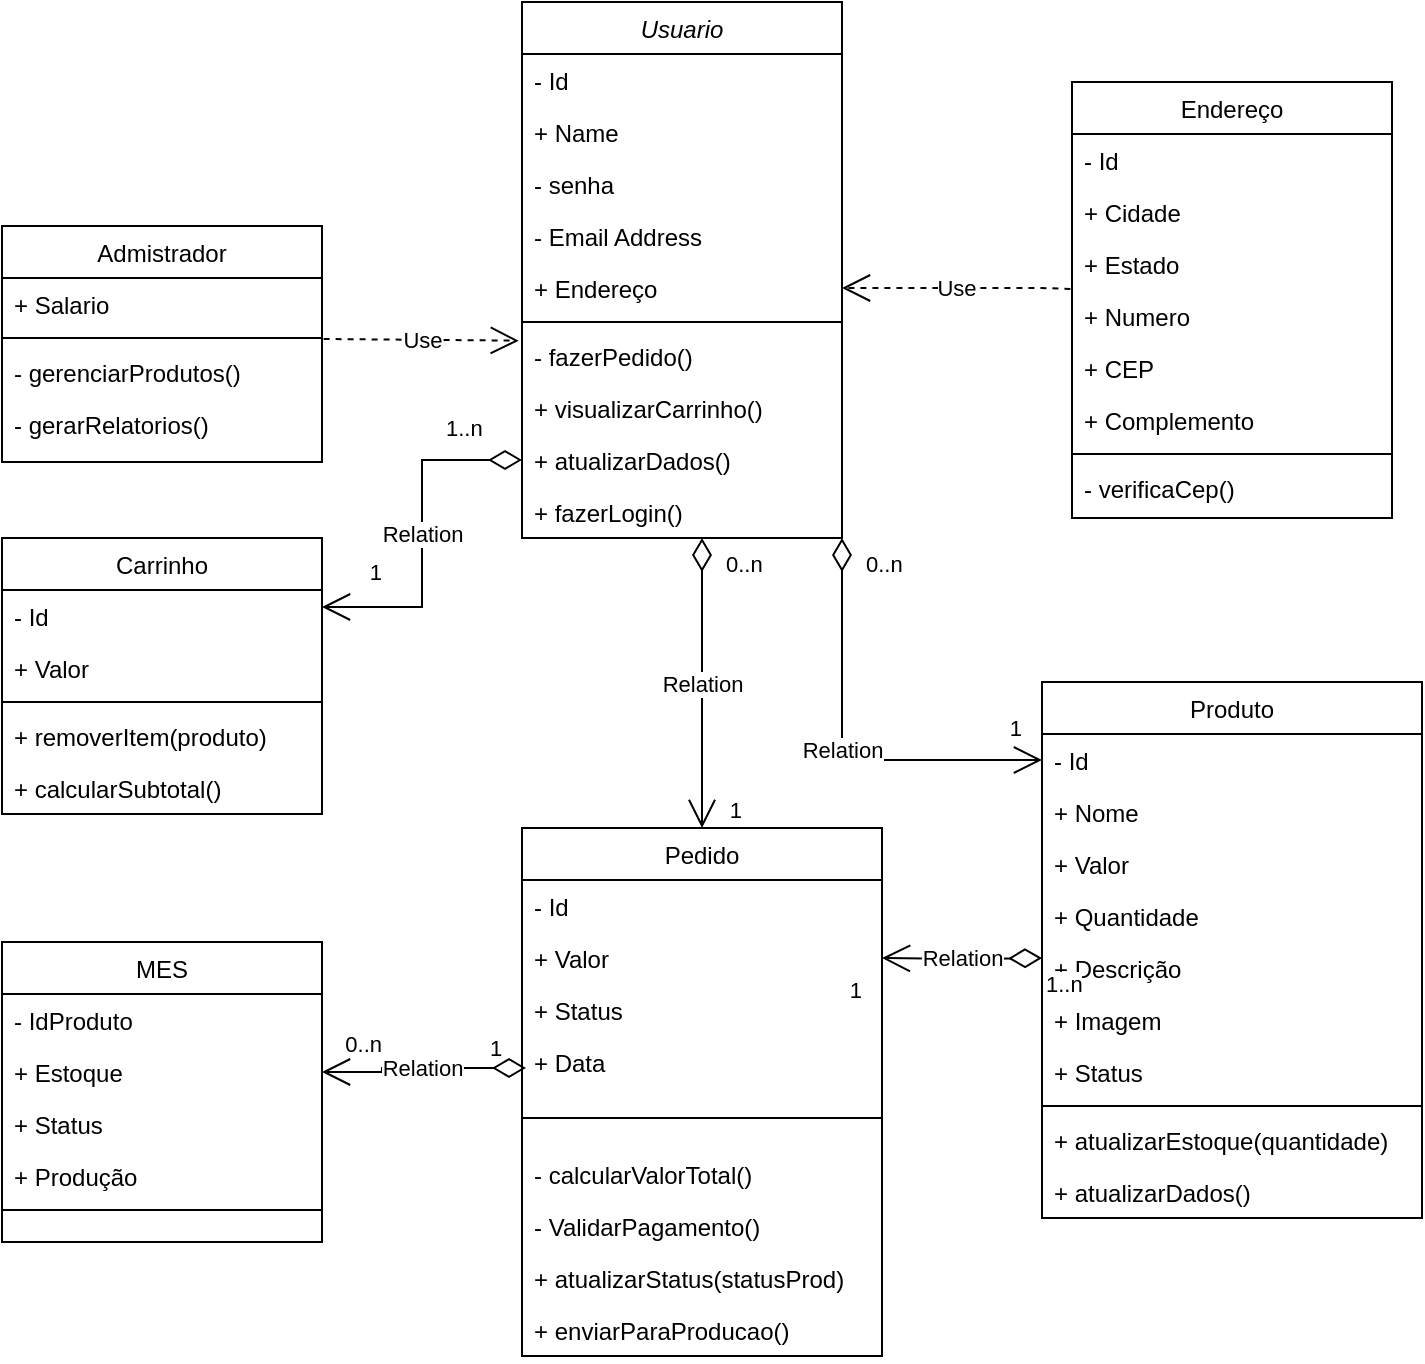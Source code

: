 <mxfile version="28.2.3">
  <diagram name="Page-1" id="QN42O1dajfM062Ggao7D">
    <mxGraphModel dx="2015" dy="654" grid="1" gridSize="10" guides="1" tooltips="1" connect="1" arrows="1" fold="1" page="1" pageScale="1" pageWidth="827" pageHeight="1169" math="0" shadow="0">
      <root>
        <mxCell id="0" />
        <mxCell id="1" parent="0" />
        <mxCell id="Cg_36E5Ox_EKI302Rjeo-1" value="Usuario" style="swimlane;fontStyle=2;align=center;verticalAlign=top;childLayout=stackLayout;horizontal=1;startSize=26;horizontalStack=0;resizeParent=1;resizeLast=0;collapsible=1;marginBottom=0;rounded=0;shadow=0;strokeWidth=1;" parent="1" vertex="1">
          <mxGeometry x="-520" y="20" width="160" height="268" as="geometry">
            <mxRectangle x="230" y="140" width="160" height="26" as="alternateBounds" />
          </mxGeometry>
        </mxCell>
        <mxCell id="adGPQmQ8nAiYl6YlBTTS-1" value="- Id" style="text;align=left;verticalAlign=top;spacingLeft=4;spacingRight=4;overflow=hidden;rotatable=0;points=[[0,0.5],[1,0.5]];portConstraint=eastwest;rounded=0;shadow=0;html=0;" parent="Cg_36E5Ox_EKI302Rjeo-1" vertex="1">
          <mxGeometry y="26" width="160" height="26" as="geometry" />
        </mxCell>
        <mxCell id="Cg_36E5Ox_EKI302Rjeo-2" value="+ Name" style="text;align=left;verticalAlign=top;spacingLeft=4;spacingRight=4;overflow=hidden;rotatable=0;points=[[0,0.5],[1,0.5]];portConstraint=eastwest;" parent="Cg_36E5Ox_EKI302Rjeo-1" vertex="1">
          <mxGeometry y="52" width="160" height="26" as="geometry" />
        </mxCell>
        <mxCell id="Cg_36E5Ox_EKI302Rjeo-3" value="- senha" style="text;align=left;verticalAlign=top;spacingLeft=4;spacingRight=4;overflow=hidden;rotatable=0;points=[[0,0.5],[1,0.5]];portConstraint=eastwest;rounded=0;shadow=0;html=0;" parent="Cg_36E5Ox_EKI302Rjeo-1" vertex="1">
          <mxGeometry y="78" width="160" height="26" as="geometry" />
        </mxCell>
        <mxCell id="Cg_36E5Ox_EKI302Rjeo-4" value="- Email Address" style="text;align=left;verticalAlign=top;spacingLeft=4;spacingRight=4;overflow=hidden;rotatable=0;points=[[0,0.5],[1,0.5]];portConstraint=eastwest;rounded=0;shadow=0;html=0;" parent="Cg_36E5Ox_EKI302Rjeo-1" vertex="1">
          <mxGeometry y="104" width="160" height="26" as="geometry" />
        </mxCell>
        <mxCell id="adGPQmQ8nAiYl6YlBTTS-2" value="+ Endereço" style="text;align=left;verticalAlign=top;spacingLeft=4;spacingRight=4;overflow=hidden;rotatable=0;points=[[0,0.5],[1,0.5]];portConstraint=eastwest;rounded=0;shadow=0;html=0;" parent="Cg_36E5Ox_EKI302Rjeo-1" vertex="1">
          <mxGeometry y="130" width="160" height="26" as="geometry" />
        </mxCell>
        <mxCell id="Cg_36E5Ox_EKI302Rjeo-5" value="" style="line;html=1;strokeWidth=1;align=left;verticalAlign=middle;spacingTop=-1;spacingLeft=3;spacingRight=3;rotatable=0;labelPosition=right;points=[];portConstraint=eastwest;" parent="Cg_36E5Ox_EKI302Rjeo-1" vertex="1">
          <mxGeometry y="156" width="160" height="8" as="geometry" />
        </mxCell>
        <mxCell id="Cg_36E5Ox_EKI302Rjeo-6" value="- fazerPedido()" style="text;align=left;verticalAlign=top;spacingLeft=4;spacingRight=4;overflow=hidden;rotatable=0;points=[[0,0.5],[1,0.5]];portConstraint=eastwest;" parent="Cg_36E5Ox_EKI302Rjeo-1" vertex="1">
          <mxGeometry y="164" width="160" height="26" as="geometry" />
        </mxCell>
        <mxCell id="xKiWs514_R8PKGlK2kfR-3" value="+ visualizarCarrinho()" style="text;align=left;verticalAlign=top;spacingLeft=4;spacingRight=4;overflow=hidden;rotatable=0;points=[[0,0.5],[1,0.5]];portConstraint=eastwest;" parent="Cg_36E5Ox_EKI302Rjeo-1" vertex="1">
          <mxGeometry y="190" width="160" height="26" as="geometry" />
        </mxCell>
        <mxCell id="xKiWs514_R8PKGlK2kfR-2" value="+ atualizarDados()" style="text;align=left;verticalAlign=top;spacingLeft=4;spacingRight=4;overflow=hidden;rotatable=0;points=[[0,0.5],[1,0.5]];portConstraint=eastwest;" parent="Cg_36E5Ox_EKI302Rjeo-1" vertex="1">
          <mxGeometry y="216" width="160" height="26" as="geometry" />
        </mxCell>
        <mxCell id="xKiWs514_R8PKGlK2kfR-1" value="+ fazerLogin()" style="text;align=left;verticalAlign=top;spacingLeft=4;spacingRight=4;overflow=hidden;rotatable=0;points=[[0,0.5],[1,0.5]];portConstraint=eastwest;" parent="Cg_36E5Ox_EKI302Rjeo-1" vertex="1">
          <mxGeometry y="242" width="160" height="26" as="geometry" />
        </mxCell>
        <mxCell id="Cg_36E5Ox_EKI302Rjeo-7" value="Endereço" style="swimlane;fontStyle=0;align=center;verticalAlign=top;childLayout=stackLayout;horizontal=1;startSize=26;horizontalStack=0;resizeParent=1;resizeLast=0;collapsible=1;marginBottom=0;rounded=0;shadow=0;strokeWidth=1;" parent="1" vertex="1">
          <mxGeometry x="-245" y="60" width="160" height="218" as="geometry">
            <mxRectangle x="130" y="380" width="160" height="26" as="alternateBounds" />
          </mxGeometry>
        </mxCell>
        <mxCell id="adGPQmQ8nAiYl6YlBTTS-43" value="- Id" style="text;align=left;verticalAlign=top;spacingLeft=4;spacingRight=4;overflow=hidden;rotatable=0;points=[[0,0.5],[1,0.5]];portConstraint=eastwest;rounded=0;shadow=0;html=0;" parent="Cg_36E5Ox_EKI302Rjeo-7" vertex="1">
          <mxGeometry y="26" width="160" height="26" as="geometry" />
        </mxCell>
        <mxCell id="adGPQmQ8nAiYl6YlBTTS-45" value="+ Cidade" style="text;align=left;verticalAlign=top;spacingLeft=4;spacingRight=4;overflow=hidden;rotatable=0;points=[[0,0.5],[1,0.5]];portConstraint=eastwest;rounded=0;shadow=0;html=0;" parent="Cg_36E5Ox_EKI302Rjeo-7" vertex="1">
          <mxGeometry y="52" width="160" height="26" as="geometry" />
        </mxCell>
        <mxCell id="adGPQmQ8nAiYl6YlBTTS-46" value="+ Estado" style="text;align=left;verticalAlign=top;spacingLeft=4;spacingRight=4;overflow=hidden;rotatable=0;points=[[0,0.5],[1,0.5]];portConstraint=eastwest;rounded=0;shadow=0;html=0;" parent="Cg_36E5Ox_EKI302Rjeo-7" vertex="1">
          <mxGeometry y="78" width="160" height="26" as="geometry" />
        </mxCell>
        <mxCell id="Cg_36E5Ox_EKI302Rjeo-9" value="+ Numero" style="text;align=left;verticalAlign=top;spacingLeft=4;spacingRight=4;overflow=hidden;rotatable=0;points=[[0,0.5],[1,0.5]];portConstraint=eastwest;rounded=0;shadow=0;html=0;" parent="Cg_36E5Ox_EKI302Rjeo-7" vertex="1">
          <mxGeometry y="104" width="160" height="26" as="geometry" />
        </mxCell>
        <mxCell id="Cg_36E5Ox_EKI302Rjeo-8" value="+ CEP" style="text;align=left;verticalAlign=top;spacingLeft=4;spacingRight=4;overflow=hidden;rotatable=0;points=[[0,0.5],[1,0.5]];portConstraint=eastwest;" parent="Cg_36E5Ox_EKI302Rjeo-7" vertex="1">
          <mxGeometry y="130" width="160" height="26" as="geometry" />
        </mxCell>
        <mxCell id="adGPQmQ8nAiYl6YlBTTS-44" value="+ Complemento" style="text;align=left;verticalAlign=top;spacingLeft=4;spacingRight=4;overflow=hidden;rotatable=0;points=[[0,0.5],[1,0.5]];portConstraint=eastwest;rounded=0;shadow=0;html=0;" parent="Cg_36E5Ox_EKI302Rjeo-7" vertex="1">
          <mxGeometry y="156" width="160" height="26" as="geometry" />
        </mxCell>
        <mxCell id="Cg_36E5Ox_EKI302Rjeo-10" value="" style="line;html=1;strokeWidth=1;align=left;verticalAlign=middle;spacingTop=-1;spacingLeft=3;spacingRight=3;rotatable=0;labelPosition=right;points=[];portConstraint=eastwest;" parent="Cg_36E5Ox_EKI302Rjeo-7" vertex="1">
          <mxGeometry y="182" width="160" height="8" as="geometry" />
        </mxCell>
        <mxCell id="Cg_36E5Ox_EKI302Rjeo-11" value="- verificaCep()" style="text;align=left;verticalAlign=top;spacingLeft=4;spacingRight=4;overflow=hidden;rotatable=0;points=[[0,0.5],[1,0.5]];portConstraint=eastwest;fontStyle=0" parent="Cg_36E5Ox_EKI302Rjeo-7" vertex="1">
          <mxGeometry y="190" width="160" height="26" as="geometry" />
        </mxCell>
        <mxCell id="Cg_36E5Ox_EKI302Rjeo-14" value="Admistrador" style="swimlane;fontStyle=0;align=center;verticalAlign=top;childLayout=stackLayout;horizontal=1;startSize=26;horizontalStack=0;resizeParent=1;resizeLast=0;collapsible=1;marginBottom=0;rounded=0;shadow=0;strokeWidth=1;" parent="1" vertex="1">
          <mxGeometry x="-780" y="132" width="160" height="118" as="geometry">
            <mxRectangle x="330" y="360" width="170" height="26" as="alternateBounds" />
          </mxGeometry>
        </mxCell>
        <mxCell id="Cg_36E5Ox_EKI302Rjeo-15" value="+ Salario" style="text;align=left;verticalAlign=top;spacingLeft=4;spacingRight=4;overflow=hidden;rotatable=0;points=[[0,0.5],[1,0.5]];portConstraint=eastwest;" parent="Cg_36E5Ox_EKI302Rjeo-14" vertex="1">
          <mxGeometry y="26" width="160" height="26" as="geometry" />
        </mxCell>
        <mxCell id="Cg_36E5Ox_EKI302Rjeo-16" value="" style="line;html=1;strokeWidth=1;align=left;verticalAlign=middle;spacingTop=-1;spacingLeft=3;spacingRight=3;rotatable=0;labelPosition=right;points=[];portConstraint=eastwest;" parent="Cg_36E5Ox_EKI302Rjeo-14" vertex="1">
          <mxGeometry y="52" width="160" height="8" as="geometry" />
        </mxCell>
        <mxCell id="xKiWs514_R8PKGlK2kfR-7" value="- gerenciarProdutos()" style="text;align=left;verticalAlign=top;spacingLeft=4;spacingRight=4;overflow=hidden;rotatable=0;points=[[0,0.5],[1,0.5]];portConstraint=eastwest;" parent="Cg_36E5Ox_EKI302Rjeo-14" vertex="1">
          <mxGeometry y="60" width="160" height="26" as="geometry" />
        </mxCell>
        <mxCell id="xKiWs514_R8PKGlK2kfR-9" value="- gerarRelatorios()" style="text;align=left;verticalAlign=top;spacingLeft=4;spacingRight=4;overflow=hidden;rotatable=0;points=[[0,0.5],[1,0.5]];portConstraint=eastwest;" parent="Cg_36E5Ox_EKI302Rjeo-14" vertex="1">
          <mxGeometry y="86" width="160" height="26" as="geometry" />
        </mxCell>
        <mxCell id="adGPQmQ8nAiYl6YlBTTS-3" value="Produto" style="swimlane;fontStyle=0;align=center;verticalAlign=top;childLayout=stackLayout;horizontal=1;startSize=26;horizontalStack=0;resizeParent=1;resizeLast=0;collapsible=1;marginBottom=0;rounded=0;shadow=0;strokeWidth=1;" parent="1" vertex="1">
          <mxGeometry x="-260" y="360" width="190" height="268" as="geometry">
            <mxRectangle x="550" y="140" width="160" height="26" as="alternateBounds" />
          </mxGeometry>
        </mxCell>
        <mxCell id="adGPQmQ8nAiYl6YlBTTS-5" value="- Id" style="text;align=left;verticalAlign=top;spacingLeft=4;spacingRight=4;overflow=hidden;rotatable=0;points=[[0,0.5],[1,0.5]];portConstraint=eastwest;rounded=0;shadow=0;html=0;" parent="adGPQmQ8nAiYl6YlBTTS-3" vertex="1">
          <mxGeometry y="26" width="190" height="26" as="geometry" />
        </mxCell>
        <mxCell id="adGPQmQ8nAiYl6YlBTTS-4" value="+ Nome" style="text;align=left;verticalAlign=top;spacingLeft=4;spacingRight=4;overflow=hidden;rotatable=0;points=[[0,0.5],[1,0.5]];portConstraint=eastwest;" parent="adGPQmQ8nAiYl6YlBTTS-3" vertex="1">
          <mxGeometry y="52" width="190" height="26" as="geometry" />
        </mxCell>
        <mxCell id="adGPQmQ8nAiYl6YlBTTS-6" value="+ Valor" style="text;align=left;verticalAlign=top;spacingLeft=4;spacingRight=4;overflow=hidden;rotatable=0;points=[[0,0.5],[1,0.5]];portConstraint=eastwest;rounded=0;shadow=0;html=0;" parent="adGPQmQ8nAiYl6YlBTTS-3" vertex="1">
          <mxGeometry y="78" width="190" height="26" as="geometry" />
        </mxCell>
        <mxCell id="adGPQmQ8nAiYl6YlBTTS-7" value="+ Quantidade" style="text;align=left;verticalAlign=top;spacingLeft=4;spacingRight=4;overflow=hidden;rotatable=0;points=[[0,0.5],[1,0.5]];portConstraint=eastwest;rounded=0;shadow=0;html=0;" parent="adGPQmQ8nAiYl6YlBTTS-3" vertex="1">
          <mxGeometry y="104" width="190" height="26" as="geometry" />
        </mxCell>
        <mxCell id="adGPQmQ8nAiYl6YlBTTS-12" value="+ Descrição" style="text;align=left;verticalAlign=top;spacingLeft=4;spacingRight=4;overflow=hidden;rotatable=0;points=[[0,0.5],[1,0.5]];portConstraint=eastwest;rounded=0;shadow=0;html=0;" parent="adGPQmQ8nAiYl6YlBTTS-3" vertex="1">
          <mxGeometry y="130" width="190" height="26" as="geometry" />
        </mxCell>
        <mxCell id="adGPQmQ8nAiYl6YlBTTS-13" value="+ Imagem" style="text;align=left;verticalAlign=top;spacingLeft=4;spacingRight=4;overflow=hidden;rotatable=0;points=[[0,0.5],[1,0.5]];portConstraint=eastwest;rounded=0;shadow=0;html=0;" parent="adGPQmQ8nAiYl6YlBTTS-3" vertex="1">
          <mxGeometry y="156" width="190" height="26" as="geometry" />
        </mxCell>
        <mxCell id="adGPQmQ8nAiYl6YlBTTS-8" value="+ Status" style="text;align=left;verticalAlign=top;spacingLeft=4;spacingRight=4;overflow=hidden;rotatable=0;points=[[0,0.5],[1,0.5]];portConstraint=eastwest;rounded=0;shadow=0;html=0;" parent="adGPQmQ8nAiYl6YlBTTS-3" vertex="1">
          <mxGeometry y="182" width="190" height="26" as="geometry" />
        </mxCell>
        <mxCell id="adGPQmQ8nAiYl6YlBTTS-9" value="" style="line;html=1;strokeWidth=1;align=left;verticalAlign=middle;spacingTop=-1;spacingLeft=3;spacingRight=3;rotatable=0;labelPosition=right;points=[];portConstraint=eastwest;" parent="adGPQmQ8nAiYl6YlBTTS-3" vertex="1">
          <mxGeometry y="208" width="190" height="8" as="geometry" />
        </mxCell>
        <mxCell id="adGPQmQ8nAiYl6YlBTTS-11" value="+ atualizarEstoque(quantidade)" style="text;align=left;verticalAlign=top;spacingLeft=4;spacingRight=4;overflow=hidden;rotatable=0;points=[[0,0.5],[1,0.5]];portConstraint=eastwest;" parent="adGPQmQ8nAiYl6YlBTTS-3" vertex="1">
          <mxGeometry y="216" width="190" height="26" as="geometry" />
        </mxCell>
        <mxCell id="xKiWs514_R8PKGlK2kfR-18" value="+ atualizarDados()" style="text;align=left;verticalAlign=top;spacingLeft=4;spacingRight=4;overflow=hidden;rotatable=0;points=[[0,0.5],[1,0.5]];portConstraint=eastwest;" parent="adGPQmQ8nAiYl6YlBTTS-3" vertex="1">
          <mxGeometry y="242" width="190" height="26" as="geometry" />
        </mxCell>
        <mxCell id="adGPQmQ8nAiYl6YlBTTS-14" value="Carrinho" style="swimlane;fontStyle=0;align=center;verticalAlign=top;childLayout=stackLayout;horizontal=1;startSize=26;horizontalStack=0;resizeParent=1;resizeLast=0;collapsible=1;marginBottom=0;rounded=0;shadow=0;strokeWidth=1;" parent="1" vertex="1">
          <mxGeometry x="-780" y="288" width="160" height="138" as="geometry">
            <mxRectangle x="550" y="140" width="160" height="26" as="alternateBounds" />
          </mxGeometry>
        </mxCell>
        <mxCell id="adGPQmQ8nAiYl6YlBTTS-15" value="- Id" style="text;align=left;verticalAlign=top;spacingLeft=4;spacingRight=4;overflow=hidden;rotatable=0;points=[[0,0.5],[1,0.5]];portConstraint=eastwest;rounded=0;shadow=0;html=0;" parent="adGPQmQ8nAiYl6YlBTTS-14" vertex="1">
          <mxGeometry y="26" width="160" height="26" as="geometry" />
        </mxCell>
        <mxCell id="adGPQmQ8nAiYl6YlBTTS-17" value="+ Valor" style="text;align=left;verticalAlign=top;spacingLeft=4;spacingRight=4;overflow=hidden;rotatable=0;points=[[0,0.5],[1,0.5]];portConstraint=eastwest;rounded=0;shadow=0;html=0;" parent="adGPQmQ8nAiYl6YlBTTS-14" vertex="1">
          <mxGeometry y="52" width="160" height="26" as="geometry" />
        </mxCell>
        <mxCell id="adGPQmQ8nAiYl6YlBTTS-22" value="" style="line;html=1;strokeWidth=1;align=left;verticalAlign=middle;spacingTop=-1;spacingLeft=3;spacingRight=3;rotatable=0;labelPosition=right;points=[];portConstraint=eastwest;" parent="adGPQmQ8nAiYl6YlBTTS-14" vertex="1">
          <mxGeometry y="78" width="160" height="8" as="geometry" />
        </mxCell>
        <mxCell id="xKiWs514_R8PKGlK2kfR-19" value="+ removerItem(produto)" style="text;align=left;verticalAlign=top;spacingLeft=4;spacingRight=4;overflow=hidden;rotatable=0;points=[[0,0.5],[1,0.5]];portConstraint=eastwest;rounded=0;shadow=0;html=0;" parent="adGPQmQ8nAiYl6YlBTTS-14" vertex="1">
          <mxGeometry y="86" width="160" height="26" as="geometry" />
        </mxCell>
        <mxCell id="xKiWs514_R8PKGlK2kfR-20" value="+ calcularSubtotal()" style="text;align=left;verticalAlign=top;spacingLeft=4;spacingRight=4;overflow=hidden;rotatable=0;points=[[0,0.5],[1,0.5]];portConstraint=eastwest;rounded=0;shadow=0;html=0;" parent="adGPQmQ8nAiYl6YlBTTS-14" vertex="1">
          <mxGeometry y="112" width="160" height="26" as="geometry" />
        </mxCell>
        <mxCell id="adGPQmQ8nAiYl6YlBTTS-31" value="MES" style="swimlane;fontStyle=0;align=center;verticalAlign=top;childLayout=stackLayout;horizontal=1;startSize=26;horizontalStack=0;resizeParent=1;resizeLast=0;collapsible=1;marginBottom=0;rounded=0;shadow=0;strokeWidth=1;" parent="1" vertex="1">
          <mxGeometry x="-780" y="490" width="160" height="150" as="geometry">
            <mxRectangle x="550" y="140" width="160" height="26" as="alternateBounds" />
          </mxGeometry>
        </mxCell>
        <mxCell id="adGPQmQ8nAiYl6YlBTTS-32" value="- IdProduto" style="text;align=left;verticalAlign=top;spacingLeft=4;spacingRight=4;overflow=hidden;rotatable=0;points=[[0,0.5],[1,0.5]];portConstraint=eastwest;rounded=0;shadow=0;html=0;" parent="adGPQmQ8nAiYl6YlBTTS-31" vertex="1">
          <mxGeometry y="26" width="160" height="26" as="geometry" />
        </mxCell>
        <mxCell id="adGPQmQ8nAiYl6YlBTTS-35" value="+ Estoque" style="text;align=left;verticalAlign=top;spacingLeft=4;spacingRight=4;overflow=hidden;rotatable=0;points=[[0,0.5],[1,0.5]];portConstraint=eastwest;rounded=0;shadow=0;html=0;" parent="adGPQmQ8nAiYl6YlBTTS-31" vertex="1">
          <mxGeometry y="52" width="160" height="26" as="geometry" />
        </mxCell>
        <mxCell id="adGPQmQ8nAiYl6YlBTTS-38" value="+ Status" style="text;align=left;verticalAlign=top;spacingLeft=4;spacingRight=4;overflow=hidden;rotatable=0;points=[[0,0.5],[1,0.5]];portConstraint=eastwest;rounded=0;shadow=0;html=0;" parent="adGPQmQ8nAiYl6YlBTTS-31" vertex="1">
          <mxGeometry y="78" width="160" height="26" as="geometry" />
        </mxCell>
        <mxCell id="adGPQmQ8nAiYl6YlBTTS-40" value="+ Produção" style="text;align=left;verticalAlign=top;spacingLeft=4;spacingRight=4;overflow=hidden;rotatable=0;points=[[0,0.5],[1,0.5]];portConstraint=eastwest;" parent="adGPQmQ8nAiYl6YlBTTS-31" vertex="1">
          <mxGeometry y="104" width="160" height="26" as="geometry" />
        </mxCell>
        <mxCell id="adGPQmQ8nAiYl6YlBTTS-39" value="" style="line;html=1;strokeWidth=1;align=left;verticalAlign=middle;spacingTop=-1;spacingLeft=3;spacingRight=3;rotatable=0;labelPosition=right;points=[];portConstraint=eastwest;" parent="adGPQmQ8nAiYl6YlBTTS-31" vertex="1">
          <mxGeometry y="130" width="160" height="8" as="geometry" />
        </mxCell>
        <mxCell id="adGPQmQ8nAiYl6YlBTTS-25" value="Pedido" style="swimlane;fontStyle=0;align=center;verticalAlign=top;childLayout=stackLayout;horizontal=1;startSize=26;horizontalStack=0;resizeParent=1;resizeLast=0;collapsible=1;marginBottom=0;rounded=0;shadow=0;strokeWidth=1;" parent="1" vertex="1">
          <mxGeometry x="-520" y="433" width="180" height="264" as="geometry">
            <mxRectangle x="-520" y="462" width="160" height="26" as="alternateBounds" />
          </mxGeometry>
        </mxCell>
        <mxCell id="adGPQmQ8nAiYl6YlBTTS-26" value="- Id" style="text;align=left;verticalAlign=top;spacingLeft=4;spacingRight=4;overflow=hidden;rotatable=0;points=[[0,0.5],[1,0.5]];portConstraint=eastwest;rounded=0;shadow=0;html=0;" parent="adGPQmQ8nAiYl6YlBTTS-25" vertex="1">
          <mxGeometry y="26" width="180" height="26" as="geometry" />
        </mxCell>
        <mxCell id="adGPQmQ8nAiYl6YlBTTS-27" value="+ Valor" style="text;align=left;verticalAlign=top;spacingLeft=4;spacingRight=4;overflow=hidden;rotatable=0;points=[[0,0.5],[1,0.5]];portConstraint=eastwest;rounded=0;shadow=0;html=0;" parent="adGPQmQ8nAiYl6YlBTTS-25" vertex="1">
          <mxGeometry y="52" width="180" height="26" as="geometry" />
        </mxCell>
        <mxCell id="adGPQmQ8nAiYl6YlBTTS-29" value="+ Status" style="text;align=left;verticalAlign=top;spacingLeft=4;spacingRight=4;overflow=hidden;rotatable=0;points=[[0,0.5],[1,0.5]];portConstraint=eastwest;rounded=0;shadow=0;html=0;" parent="adGPQmQ8nAiYl6YlBTTS-25" vertex="1">
          <mxGeometry y="78" width="180" height="26" as="geometry" />
        </mxCell>
        <mxCell id="adGPQmQ8nAiYl6YlBTTS-30" value="+ Data" style="text;align=left;verticalAlign=top;spacingLeft=4;spacingRight=4;overflow=hidden;rotatable=0;points=[[0,0.5],[1,0.5]];portConstraint=eastwest;rounded=0;shadow=0;html=0;" parent="adGPQmQ8nAiYl6YlBTTS-25" vertex="1">
          <mxGeometry y="104" width="180" height="26" as="geometry" />
        </mxCell>
        <mxCell id="adGPQmQ8nAiYl6YlBTTS-28" value="" style="line;html=1;strokeWidth=1;align=left;verticalAlign=middle;spacingTop=-1;spacingLeft=3;spacingRight=3;rotatable=0;labelPosition=right;points=[];portConstraint=eastwest;" parent="adGPQmQ8nAiYl6YlBTTS-25" vertex="1">
          <mxGeometry y="130" width="180" height="30" as="geometry" />
        </mxCell>
        <mxCell id="xKiWs514_R8PKGlK2kfR-10" value="- calcularValorTotal()" style="text;align=left;verticalAlign=top;spacingLeft=4;spacingRight=4;overflow=hidden;rotatable=0;points=[[0,0.5],[1,0.5]];portConstraint=eastwest;rounded=0;shadow=0;html=0;" parent="adGPQmQ8nAiYl6YlBTTS-25" vertex="1">
          <mxGeometry y="160" width="180" height="26" as="geometry" />
        </mxCell>
        <mxCell id="B1BrV4EoN0yX-AyWGLp0-1" value="- ValidarPagamento()" style="text;align=left;verticalAlign=top;spacingLeft=4;spacingRight=4;overflow=hidden;rotatable=0;points=[[0,0.5],[1,0.5]];portConstraint=eastwest;" vertex="1" parent="adGPQmQ8nAiYl6YlBTTS-25">
          <mxGeometry y="186" width="180" height="26" as="geometry" />
        </mxCell>
        <mxCell id="xKiWs514_R8PKGlK2kfR-12" value="+ atualizarStatus(statusProd)" style="text;align=left;verticalAlign=top;spacingLeft=4;spacingRight=4;overflow=hidden;rotatable=0;points=[[0,0.5],[1,0.5]];portConstraint=eastwest;rounded=0;shadow=0;html=0;" parent="adGPQmQ8nAiYl6YlBTTS-25" vertex="1">
          <mxGeometry y="212" width="180" height="26" as="geometry" />
        </mxCell>
        <mxCell id="xKiWs514_R8PKGlK2kfR-13" value="+ enviarParaProducao()" style="text;align=left;verticalAlign=top;spacingLeft=4;spacingRight=4;overflow=hidden;rotatable=0;points=[[0,0.5],[1,0.5]];portConstraint=eastwest;rounded=0;shadow=0;html=0;" parent="adGPQmQ8nAiYl6YlBTTS-25" vertex="1">
          <mxGeometry y="238" width="180" height="26" as="geometry" />
        </mxCell>
        <mxCell id="adGPQmQ8nAiYl6YlBTTS-49" value="Relation" style="endArrow=open;html=1;endSize=12;startArrow=diamondThin;startSize=14;startFill=0;edgeStyle=orthogonalEdgeStyle;rounded=0;entryX=0.5;entryY=0;entryDx=0;entryDy=0;" parent="1" target="adGPQmQ8nAiYl6YlBTTS-25" edge="1">
          <mxGeometry relative="1" as="geometry">
            <mxPoint x="-430" y="288" as="sourcePoint" />
            <mxPoint x="-190" y="342" as="targetPoint" />
            <Array as="points">
              <mxPoint x="-430" y="288" />
            </Array>
          </mxGeometry>
        </mxCell>
        <mxCell id="adGPQmQ8nAiYl6YlBTTS-50" value="0..n" style="edgeLabel;resizable=0;html=1;align=left;verticalAlign=top;" parent="adGPQmQ8nAiYl6YlBTTS-49" connectable="0" vertex="1">
          <mxGeometry x="-1" relative="1" as="geometry">
            <mxPoint x="10" as="offset" />
          </mxGeometry>
        </mxCell>
        <mxCell id="adGPQmQ8nAiYl6YlBTTS-51" value="1" style="edgeLabel;resizable=0;html=1;align=right;verticalAlign=top;" parent="adGPQmQ8nAiYl6YlBTTS-49" connectable="0" vertex="1">
          <mxGeometry x="1" relative="1" as="geometry">
            <mxPoint x="20" y="-22" as="offset" />
          </mxGeometry>
        </mxCell>
        <mxCell id="adGPQmQ8nAiYl6YlBTTS-52" value="Relation" style="endArrow=open;html=1;endSize=12;startArrow=diamondThin;startSize=14;startFill=0;edgeStyle=orthogonalEdgeStyle;rounded=0;entryX=0;entryY=0.5;entryDx=0;entryDy=0;exitX=1;exitY=1;exitDx=0;exitDy=0;" parent="1" source="Cg_36E5Ox_EKI302Rjeo-1" target="adGPQmQ8nAiYl6YlBTTS-5" edge="1">
          <mxGeometry relative="1" as="geometry">
            <mxPoint x="-440" y="342" as="sourcePoint" />
            <mxPoint x="-190" y="532" as="targetPoint" />
          </mxGeometry>
        </mxCell>
        <mxCell id="adGPQmQ8nAiYl6YlBTTS-53" value="0..n" style="edgeLabel;resizable=0;html=1;align=left;verticalAlign=top;" parent="adGPQmQ8nAiYl6YlBTTS-52" connectable="0" vertex="1">
          <mxGeometry x="-1" relative="1" as="geometry">
            <mxPoint x="10" as="offset" />
          </mxGeometry>
        </mxCell>
        <mxCell id="adGPQmQ8nAiYl6YlBTTS-54" value="1" style="edgeLabel;resizable=0;html=1;align=right;verticalAlign=top;" parent="adGPQmQ8nAiYl6YlBTTS-52" connectable="0" vertex="1">
          <mxGeometry x="1" relative="1" as="geometry">
            <mxPoint x="-10" y="-29" as="offset" />
          </mxGeometry>
        </mxCell>
        <mxCell id="adGPQmQ8nAiYl6YlBTTS-57" value="Relation" style="endArrow=open;html=1;endSize=12;startArrow=diamondThin;startSize=14;startFill=0;edgeStyle=orthogonalEdgeStyle;rounded=0;entryX=1;entryY=0.25;entryDx=0;entryDy=0;exitX=0;exitY=0.5;exitDx=0;exitDy=0;" parent="1" source="xKiWs514_R8PKGlK2kfR-2" target="adGPQmQ8nAiYl6YlBTTS-14" edge="1">
          <mxGeometry relative="1" as="geometry">
            <mxPoint x="-500" y="342" as="sourcePoint" />
            <mxPoint x="-50" y="551" as="targetPoint" />
          </mxGeometry>
        </mxCell>
        <mxCell id="adGPQmQ8nAiYl6YlBTTS-58" value="1..n" style="edgeLabel;resizable=0;html=1;align=left;verticalAlign=top;" parent="adGPQmQ8nAiYl6YlBTTS-57" connectable="0" vertex="1">
          <mxGeometry x="-1" relative="1" as="geometry">
            <mxPoint x="-40" y="-29" as="offset" />
          </mxGeometry>
        </mxCell>
        <mxCell id="adGPQmQ8nAiYl6YlBTTS-59" value="1" style="edgeLabel;resizable=0;html=1;align=right;verticalAlign=top;" parent="adGPQmQ8nAiYl6YlBTTS-57" connectable="0" vertex="1">
          <mxGeometry x="1" relative="1" as="geometry">
            <mxPoint x="30" y="-31" as="offset" />
          </mxGeometry>
        </mxCell>
        <mxCell id="adGPQmQ8nAiYl6YlBTTS-64" value="Use" style="endArrow=open;endSize=12;dashed=1;html=1;rounded=0;exitX=-0.005;exitY=-0.019;exitDx=0;exitDy=0;exitPerimeter=0;entryX=1;entryY=0.5;entryDx=0;entryDy=0;" parent="1" source="Cg_36E5Ox_EKI302Rjeo-9" target="adGPQmQ8nAiYl6YlBTTS-2" edge="1">
          <mxGeometry width="160" relative="1" as="geometry">
            <mxPoint x="-360" y="236.52" as="sourcePoint" />
            <mxPoint x="-330" y="110" as="targetPoint" />
            <Array as="points">
              <mxPoint x="-260" y="163" />
            </Array>
          </mxGeometry>
        </mxCell>
        <mxCell id="adGPQmQ8nAiYl6YlBTTS-65" value="Use" style="endArrow=open;endSize=12;dashed=1;html=1;rounded=0;exitX=1.005;exitY=-0.135;exitDx=0;exitDy=0;exitPerimeter=0;entryX=-0.01;entryY=0.205;entryDx=0;entryDy=0;entryPerimeter=0;" parent="1" target="Cg_36E5Ox_EKI302Rjeo-6" edge="1" source="xKiWs514_R8PKGlK2kfR-7">
          <mxGeometry width="160" relative="1" as="geometry">
            <mxPoint x="-521" y="178" as="sourcePoint" />
            <mxPoint x="-570" y="130" as="targetPoint" />
          </mxGeometry>
        </mxCell>
        <mxCell id="adGPQmQ8nAiYl6YlBTTS-66" value="Relation" style="endArrow=open;html=1;endSize=12;startArrow=diamondThin;startSize=14;startFill=0;edgeStyle=orthogonalEdgeStyle;rounded=0;entryX=1;entryY=0.5;entryDx=0;entryDy=0;" parent="1" target="adGPQmQ8nAiYl6YlBTTS-35" edge="1">
          <mxGeometry relative="1" as="geometry">
            <mxPoint x="-518" y="553" as="sourcePoint" />
            <mxPoint x="10" y="831" as="targetPoint" />
            <Array as="points">
              <mxPoint x="-518" y="553" />
              <mxPoint x="-590" y="553" />
              <mxPoint x="-590" y="555" />
            </Array>
          </mxGeometry>
        </mxCell>
        <mxCell id="adGPQmQ8nAiYl6YlBTTS-67" value="1" style="edgeLabel;resizable=0;html=1;align=left;verticalAlign=top;" parent="adGPQmQ8nAiYl6YlBTTS-66" connectable="0" vertex="1">
          <mxGeometry x="-1" relative="1" as="geometry">
            <mxPoint x="-20" y="-23" as="offset" />
          </mxGeometry>
        </mxCell>
        <mxCell id="adGPQmQ8nAiYl6YlBTTS-68" value="0..n" style="edgeLabel;resizable=0;html=1;align=right;verticalAlign=top;" parent="adGPQmQ8nAiYl6YlBTTS-66" connectable="0" vertex="1">
          <mxGeometry x="1" relative="1" as="geometry">
            <mxPoint x="30" y="-27" as="offset" />
          </mxGeometry>
        </mxCell>
        <mxCell id="xKiWs514_R8PKGlK2kfR-14" value="Relation" style="endArrow=open;html=1;endSize=12;startArrow=diamondThin;startSize=14;startFill=0;edgeStyle=orthogonalEdgeStyle;rounded=0;entryX=1;entryY=0.5;entryDx=0;entryDy=0;" parent="1" target="adGPQmQ8nAiYl6YlBTTS-27" edge="1">
          <mxGeometry relative="1" as="geometry">
            <mxPoint x="-260" y="498" as="sourcePoint" />
            <mxPoint x="-80" y="613" as="targetPoint" />
          </mxGeometry>
        </mxCell>
        <mxCell id="xKiWs514_R8PKGlK2kfR-15" value="1..n" style="edgeLabel;resizable=0;html=1;align=left;verticalAlign=top;" parent="xKiWs514_R8PKGlK2kfR-14" connectable="0" vertex="1">
          <mxGeometry x="-1" relative="1" as="geometry" />
        </mxCell>
        <mxCell id="xKiWs514_R8PKGlK2kfR-16" value="1" style="edgeLabel;resizable=0;html=1;align=right;verticalAlign=top;" parent="xKiWs514_R8PKGlK2kfR-14" connectable="0" vertex="1">
          <mxGeometry x="1" relative="1" as="geometry">
            <mxPoint x="-10" y="3" as="offset" />
          </mxGeometry>
        </mxCell>
      </root>
    </mxGraphModel>
  </diagram>
</mxfile>

